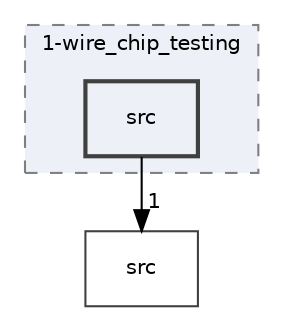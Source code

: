 digraph "examples/1-wire_chip_testing/src"
{
 // INTERACTIVE_SVG=YES
 // LATEX_PDF_SIZE
  edge [fontname="Helvetica",fontsize="10",labelfontname="Helvetica",labelfontsize="10"];
  node [fontname="Helvetica",fontsize="10",shape=record];
  compound=true
  subgraph clusterdir_973248e9f07cd884876c190aa332878d {
    graph [ bgcolor="#edf0f7", pencolor="grey50", style="filled,dashed,", label="1-wire_chip_testing", fontname="Helvetica", fontsize="10", URL="dir_973248e9f07cd884876c190aa332878d.html"]
  dir_427d277d5a4ceb1791fc552ec6aa6803 [shape=box, label="src", style="filled,bold,", fillcolor="#edf0f7", color="grey25", URL="dir_427d277d5a4ceb1791fc552ec6aa6803.html"];
  }
  dir_68267d1309a1af8e8297ef4c3efbcdba [shape=box, label="src", style="", fillcolor="#edf0f7", color="grey25", URL="dir_68267d1309a1af8e8297ef4c3efbcdba.html"];
  dir_427d277d5a4ceb1791fc552ec6aa6803->dir_68267d1309a1af8e8297ef4c3efbcdba [headlabel="1", labeldistance=1.5 headhref="dir_000002_000003.html"];
}
